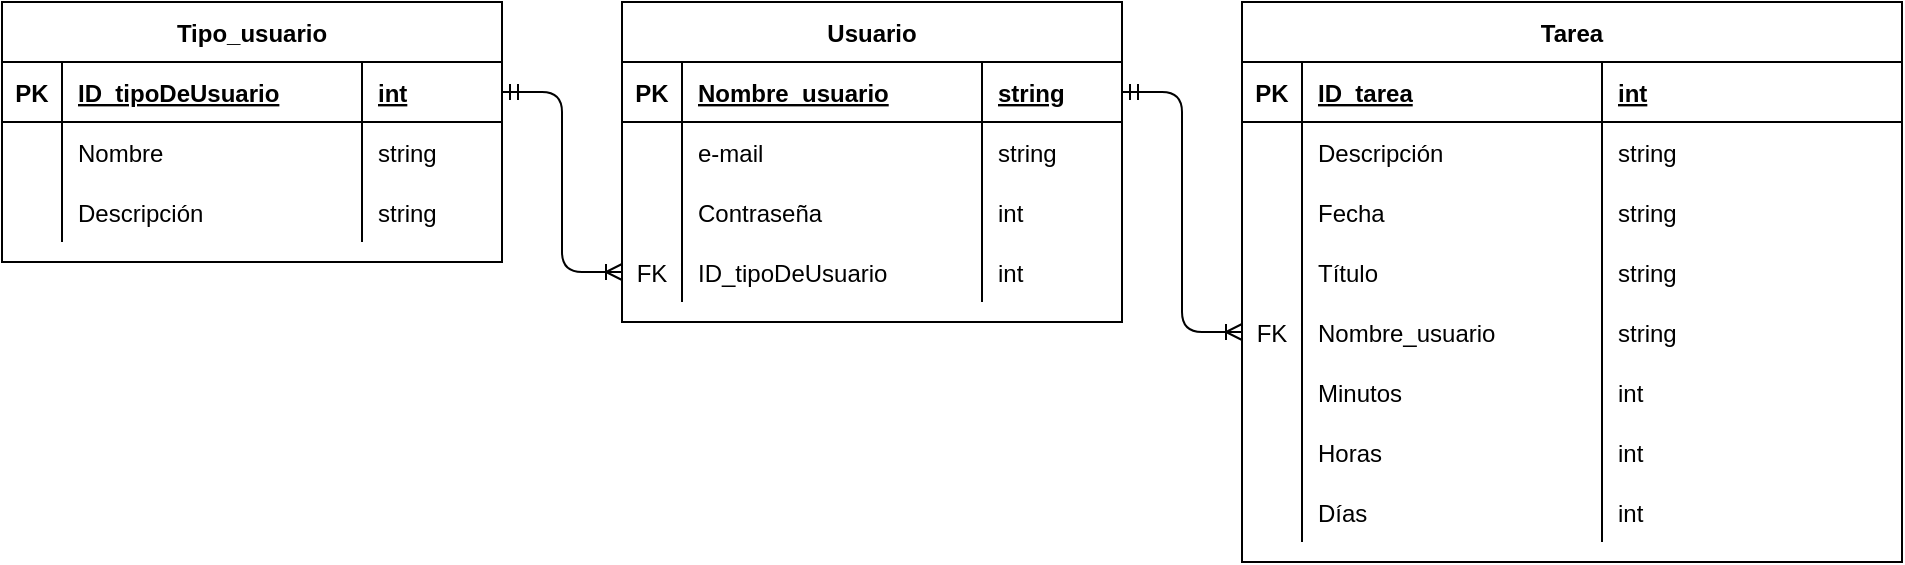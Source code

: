 <mxfile version="13.7.3" type="device"><diagram id="S9q5Q0iixbz8mdK0ByIH" name="Page-1"><mxGraphModel dx="1320" dy="450" grid="1" gridSize="10" guides="1" tooltips="1" connect="1" arrows="1" fold="1" page="1" pageScale="1" pageWidth="827" pageHeight="1169" math="0" shadow="0"><root><mxCell id="0"/><mxCell id="1" parent="0"/><mxCell id="EuQiAFG3G21iTgdFqCfL-64" value="" style="edgeStyle=entityRelationEdgeStyle;fontSize=12;html=1;endArrow=ERoneToMany;startArrow=ERmandOne;exitX=1;exitY=0.5;exitDx=0;exitDy=0;entryX=0;entryY=0.5;entryDx=0;entryDy=0;" parent="1" source="EuQiAFG3G21iTgdFqCfL-28" target="EuQiAFG3G21iTgdFqCfL-59" edge="1"><mxGeometry width="100" height="100" relative="1" as="geometry"><mxPoint x="360" y="280" as="sourcePoint"/><mxPoint x="460" y="180" as="targetPoint"/></mxGeometry></mxCell><mxCell id="EuQiAFG3G21iTgdFqCfL-27" value="Tipo_usuario" style="shape=table;startSize=30;container=1;collapsible=1;childLayout=tableLayout;fixedRows=1;rowLines=0;fontStyle=1;align=center;resizeLast=1;swimlaneFillColor=#ffffff;gradientDirection=north;" parent="1" vertex="1"><mxGeometry x="20" y="60" width="250" height="130" as="geometry"/></mxCell><mxCell id="EuQiAFG3G21iTgdFqCfL-28" value="" style="shape=partialRectangle;collapsible=0;dropTarget=0;pointerEvents=0;fillColor=none;top=0;left=0;bottom=1;right=0;points=[[0,0.5],[1,0.5]];portConstraint=eastwest;" parent="EuQiAFG3G21iTgdFqCfL-27" vertex="1"><mxGeometry y="30" width="250" height="30" as="geometry"/></mxCell><mxCell id="EuQiAFG3G21iTgdFqCfL-29" value="PK" style="shape=partialRectangle;connectable=0;fillColor=none;top=0;left=0;bottom=0;right=0;fontStyle=1;overflow=hidden;" parent="EuQiAFG3G21iTgdFqCfL-28" vertex="1"><mxGeometry width="30" height="30" as="geometry"/></mxCell><mxCell id="EuQiAFG3G21iTgdFqCfL-30" value="ID_tipoDeUsuario" style="shape=partialRectangle;connectable=0;fillColor=none;top=0;left=0;bottom=0;right=0;align=left;spacingLeft=6;fontStyle=5;overflow=hidden;" parent="EuQiAFG3G21iTgdFqCfL-28" vertex="1"><mxGeometry x="30" width="150" height="30" as="geometry"/></mxCell><mxCell id="vn8K9G7CCHGls0wbTl6L-1" value="int" style="shape=partialRectangle;connectable=0;fillColor=none;top=0;left=0;bottom=0;right=0;align=left;spacingLeft=6;fontStyle=5;overflow=hidden;" parent="EuQiAFG3G21iTgdFqCfL-28" vertex="1"><mxGeometry x="180" width="70" height="30" as="geometry"/></mxCell><mxCell id="EuQiAFG3G21iTgdFqCfL-31" value="" style="shape=partialRectangle;collapsible=0;dropTarget=0;pointerEvents=0;fillColor=none;top=0;left=0;bottom=0;right=0;points=[[0,0.5],[1,0.5]];portConstraint=eastwest;" parent="EuQiAFG3G21iTgdFqCfL-27" vertex="1"><mxGeometry y="60" width="250" height="30" as="geometry"/></mxCell><mxCell id="EuQiAFG3G21iTgdFqCfL-32" value="" style="shape=partialRectangle;connectable=0;fillColor=none;top=0;left=0;bottom=0;right=0;editable=1;overflow=hidden;" parent="EuQiAFG3G21iTgdFqCfL-31" vertex="1"><mxGeometry width="30" height="30" as="geometry"/></mxCell><mxCell id="EuQiAFG3G21iTgdFqCfL-33" value="Nombre" style="shape=partialRectangle;connectable=0;fillColor=none;top=0;left=0;bottom=0;right=0;align=left;spacingLeft=6;overflow=hidden;" parent="EuQiAFG3G21iTgdFqCfL-31" vertex="1"><mxGeometry x="30" width="150" height="30" as="geometry"/></mxCell><mxCell id="vn8K9G7CCHGls0wbTl6L-2" value="string" style="shape=partialRectangle;connectable=0;fillColor=none;top=0;left=0;bottom=0;right=0;align=left;spacingLeft=6;overflow=hidden;" parent="EuQiAFG3G21iTgdFqCfL-31" vertex="1"><mxGeometry x="180" width="70" height="30" as="geometry"/></mxCell><mxCell id="EuQiAFG3G21iTgdFqCfL-34" value="" style="shape=partialRectangle;collapsible=0;dropTarget=0;pointerEvents=0;fillColor=none;top=0;left=0;bottom=0;right=0;points=[[0,0.5],[1,0.5]];portConstraint=eastwest;" parent="EuQiAFG3G21iTgdFqCfL-27" vertex="1"><mxGeometry y="90" width="250" height="30" as="geometry"/></mxCell><mxCell id="EuQiAFG3G21iTgdFqCfL-35" value="" style="shape=partialRectangle;connectable=0;fillColor=none;top=0;left=0;bottom=0;right=0;editable=1;overflow=hidden;" parent="EuQiAFG3G21iTgdFqCfL-34" vertex="1"><mxGeometry width="30" height="30" as="geometry"/></mxCell><mxCell id="EuQiAFG3G21iTgdFqCfL-36" value="Descripción" style="shape=partialRectangle;connectable=0;fillColor=none;top=0;left=0;bottom=0;right=0;align=left;spacingLeft=6;overflow=hidden;" parent="EuQiAFG3G21iTgdFqCfL-34" vertex="1"><mxGeometry x="30" width="150" height="30" as="geometry"/></mxCell><mxCell id="vn8K9G7CCHGls0wbTl6L-3" value="string" style="shape=partialRectangle;connectable=0;fillColor=none;top=0;left=0;bottom=0;right=0;align=left;spacingLeft=6;overflow=hidden;" parent="EuQiAFG3G21iTgdFqCfL-34" vertex="1"><mxGeometry x="180" width="70" height="30" as="geometry"/></mxCell><mxCell id="EuQiAFG3G21iTgdFqCfL-77" value="" style="edgeStyle=entityRelationEdgeStyle;fontSize=12;html=1;endArrow=ERoneToMany;startArrow=ERmandOne;" parent="1" source="EuQiAFG3G21iTgdFqCfL-2" target="EuQiAFG3G21iTgdFqCfL-74" edge="1"><mxGeometry width="100" height="100" relative="1" as="geometry"><mxPoint x="420" y="250" as="sourcePoint"/><mxPoint x="520" y="150" as="targetPoint"/></mxGeometry></mxCell><mxCell id="EuQiAFG3G21iTgdFqCfL-1" value="Usuario" style="shape=table;startSize=30;container=1;collapsible=1;childLayout=tableLayout;fixedRows=1;rowLines=0;fontStyle=1;align=center;resizeLast=1;swimlaneFillColor=#ffffff;" parent="1" vertex="1"><mxGeometry x="330" y="60" width="250" height="160" as="geometry"><mxRectangle x="30" y="40" width="60" height="30" as="alternateBounds"/></mxGeometry></mxCell><mxCell id="EuQiAFG3G21iTgdFqCfL-2" value="" style="shape=partialRectangle;collapsible=0;dropTarget=0;pointerEvents=0;fillColor=none;top=0;left=0;bottom=1;right=0;points=[[0,0.5],[1,0.5]];portConstraint=eastwest;" parent="EuQiAFG3G21iTgdFqCfL-1" vertex="1"><mxGeometry y="30" width="250" height="30" as="geometry"/></mxCell><mxCell id="EuQiAFG3G21iTgdFqCfL-3" value="PK" style="shape=partialRectangle;connectable=0;fillColor=none;top=0;left=0;bottom=0;right=0;fontStyle=1;overflow=hidden;" parent="EuQiAFG3G21iTgdFqCfL-2" vertex="1"><mxGeometry width="30" height="30" as="geometry"/></mxCell><mxCell id="EuQiAFG3G21iTgdFqCfL-4" value="Nombre_usuario" style="shape=partialRectangle;connectable=0;fillColor=none;top=0;left=0;bottom=0;right=0;align=left;spacingLeft=6;fontStyle=5;overflow=hidden;" parent="EuQiAFG3G21iTgdFqCfL-2" vertex="1"><mxGeometry x="30" width="150" height="30" as="geometry"/></mxCell><mxCell id="vn8K9G7CCHGls0wbTl6L-4" value="string" style="shape=partialRectangle;connectable=0;fillColor=none;top=0;left=0;bottom=0;right=0;align=left;spacingLeft=6;fontStyle=5;overflow=hidden;" parent="EuQiAFG3G21iTgdFqCfL-2" vertex="1"><mxGeometry x="180" width="70" height="30" as="geometry"/></mxCell><mxCell id="EuQiAFG3G21iTgdFqCfL-5" value="" style="shape=partialRectangle;collapsible=0;dropTarget=0;pointerEvents=0;fillColor=none;top=0;left=0;bottom=0;right=0;points=[[0,0.5],[1,0.5]];portConstraint=eastwest;" parent="EuQiAFG3G21iTgdFqCfL-1" vertex="1"><mxGeometry y="60" width="250" height="30" as="geometry"/></mxCell><mxCell id="EuQiAFG3G21iTgdFqCfL-6" value="" style="shape=partialRectangle;connectable=0;fillColor=none;top=0;left=0;bottom=0;right=0;editable=1;overflow=hidden;" parent="EuQiAFG3G21iTgdFqCfL-5" vertex="1"><mxGeometry width="30" height="30" as="geometry"/></mxCell><mxCell id="EuQiAFG3G21iTgdFqCfL-7" value="e-mail" style="shape=partialRectangle;connectable=0;fillColor=none;top=0;left=0;bottom=0;right=0;align=left;spacingLeft=6;overflow=hidden;" parent="EuQiAFG3G21iTgdFqCfL-5" vertex="1"><mxGeometry x="30" width="150" height="30" as="geometry"/></mxCell><mxCell id="vn8K9G7CCHGls0wbTl6L-5" value="string" style="shape=partialRectangle;connectable=0;fillColor=none;top=0;left=0;bottom=0;right=0;align=left;spacingLeft=6;overflow=hidden;" parent="EuQiAFG3G21iTgdFqCfL-5" vertex="1"><mxGeometry x="180" width="70" height="30" as="geometry"/></mxCell><mxCell id="EuQiAFG3G21iTgdFqCfL-8" value="" style="shape=partialRectangle;collapsible=0;dropTarget=0;pointerEvents=0;fillColor=none;top=0;left=0;bottom=0;right=0;points=[[0,0.5],[1,0.5]];portConstraint=eastwest;" parent="EuQiAFG3G21iTgdFqCfL-1" vertex="1"><mxGeometry y="90" width="250" height="30" as="geometry"/></mxCell><mxCell id="EuQiAFG3G21iTgdFqCfL-9" value="" style="shape=partialRectangle;connectable=0;fillColor=none;top=0;left=0;bottom=0;right=0;editable=1;overflow=hidden;" parent="EuQiAFG3G21iTgdFqCfL-8" vertex="1"><mxGeometry width="30" height="30" as="geometry"/></mxCell><mxCell id="EuQiAFG3G21iTgdFqCfL-10" value="Contraseña" style="shape=partialRectangle;connectable=0;fillColor=none;top=0;left=0;bottom=0;right=0;align=left;spacingLeft=6;overflow=hidden;" parent="EuQiAFG3G21iTgdFqCfL-8" vertex="1"><mxGeometry x="30" width="150" height="30" as="geometry"/></mxCell><mxCell id="vn8K9G7CCHGls0wbTl6L-6" value="int" style="shape=partialRectangle;connectable=0;fillColor=none;top=0;left=0;bottom=0;right=0;align=left;spacingLeft=6;overflow=hidden;" parent="EuQiAFG3G21iTgdFqCfL-8" vertex="1"><mxGeometry x="180" width="70" height="30" as="geometry"/></mxCell><mxCell id="EuQiAFG3G21iTgdFqCfL-59" style="shape=partialRectangle;collapsible=0;dropTarget=0;pointerEvents=0;fillColor=none;top=0;left=0;bottom=0;right=0;points=[[0,0.5],[1,0.5]];portConstraint=eastwest;" parent="EuQiAFG3G21iTgdFqCfL-1" vertex="1"><mxGeometry y="120" width="250" height="30" as="geometry"/></mxCell><mxCell id="EuQiAFG3G21iTgdFqCfL-60" value="FK" style="shape=partialRectangle;connectable=0;fillColor=none;top=0;left=0;bottom=0;right=0;editable=1;overflow=hidden;" parent="EuQiAFG3G21iTgdFqCfL-59" vertex="1"><mxGeometry width="30" height="30" as="geometry"/></mxCell><mxCell id="EuQiAFG3G21iTgdFqCfL-61" value="ID_tipoDeUsuario" style="shape=partialRectangle;connectable=0;fillColor=none;top=0;left=0;bottom=0;right=0;align=left;spacingLeft=6;overflow=hidden;" parent="EuQiAFG3G21iTgdFqCfL-59" vertex="1"><mxGeometry x="30" width="150" height="30" as="geometry"/></mxCell><mxCell id="vn8K9G7CCHGls0wbTl6L-7" value="int" style="shape=partialRectangle;connectable=0;fillColor=none;top=0;left=0;bottom=0;right=0;align=left;spacingLeft=6;overflow=hidden;" parent="EuQiAFG3G21iTgdFqCfL-59" vertex="1"><mxGeometry x="180" width="70" height="30" as="geometry"/></mxCell><mxCell id="EuQiAFG3G21iTgdFqCfL-14" value="Tarea" style="shape=table;startSize=30;container=1;collapsible=1;childLayout=tableLayout;fixedRows=1;rowLines=0;fontStyle=1;align=center;resizeLast=1;swimlaneFillColor=#ffffff;" parent="1" vertex="1"><mxGeometry x="640" y="60" width="330" height="280" as="geometry"/></mxCell><mxCell id="EuQiAFG3G21iTgdFqCfL-15" value="" style="shape=partialRectangle;collapsible=0;dropTarget=0;pointerEvents=0;fillColor=none;top=0;left=0;bottom=1;right=0;points=[[0,0.5],[1,0.5]];portConstraint=eastwest;" parent="EuQiAFG3G21iTgdFqCfL-14" vertex="1"><mxGeometry y="30" width="330" height="30" as="geometry"/></mxCell><mxCell id="EuQiAFG3G21iTgdFqCfL-16" value="PK" style="shape=partialRectangle;connectable=0;fillColor=none;top=0;left=0;bottom=0;right=0;fontStyle=1;overflow=hidden;" parent="EuQiAFG3G21iTgdFqCfL-15" vertex="1"><mxGeometry width="30" height="30" as="geometry"/></mxCell><mxCell id="EuQiAFG3G21iTgdFqCfL-17" value="ID_tarea" style="shape=partialRectangle;connectable=0;fillColor=none;top=0;left=0;bottom=0;right=0;align=left;spacingLeft=6;fontStyle=5;overflow=hidden;" parent="EuQiAFG3G21iTgdFqCfL-15" vertex="1"><mxGeometry x="30" width="150" height="30" as="geometry"/></mxCell><mxCell id="vn8K9G7CCHGls0wbTl6L-8" value="int" style="shape=partialRectangle;connectable=0;fillColor=none;top=0;left=0;bottom=0;right=0;align=left;spacingLeft=6;fontStyle=5;overflow=hidden;" parent="EuQiAFG3G21iTgdFqCfL-15" vertex="1"><mxGeometry x="180" width="150" height="30" as="geometry"/></mxCell><mxCell id="EuQiAFG3G21iTgdFqCfL-18" value="" style="shape=partialRectangle;collapsible=0;dropTarget=0;pointerEvents=0;fillColor=none;top=0;left=0;bottom=0;right=0;points=[[0,0.5],[1,0.5]];portConstraint=eastwest;" parent="EuQiAFG3G21iTgdFqCfL-14" vertex="1"><mxGeometry y="60" width="330" height="30" as="geometry"/></mxCell><mxCell id="EuQiAFG3G21iTgdFqCfL-19" value="" style="shape=partialRectangle;connectable=0;fillColor=none;top=0;left=0;bottom=0;right=0;editable=1;overflow=hidden;" parent="EuQiAFG3G21iTgdFqCfL-18" vertex="1"><mxGeometry width="30" height="30" as="geometry"/></mxCell><mxCell id="EuQiAFG3G21iTgdFqCfL-20" value="Descripción" style="shape=partialRectangle;connectable=0;fillColor=none;top=0;left=0;bottom=0;right=0;align=left;spacingLeft=6;overflow=hidden;" parent="EuQiAFG3G21iTgdFqCfL-18" vertex="1"><mxGeometry x="30" width="150" height="30" as="geometry"/></mxCell><mxCell id="vn8K9G7CCHGls0wbTl6L-9" value="string" style="shape=partialRectangle;connectable=0;fillColor=none;top=0;left=0;bottom=0;right=0;align=left;spacingLeft=6;overflow=hidden;" parent="EuQiAFG3G21iTgdFqCfL-18" vertex="1"><mxGeometry x="180" width="150" height="30" as="geometry"/></mxCell><mxCell id="EuQiAFG3G21iTgdFqCfL-21" value="" style="shape=partialRectangle;collapsible=0;dropTarget=0;pointerEvents=0;fillColor=none;top=0;left=0;bottom=0;right=0;points=[[0,0.5],[1,0.5]];portConstraint=eastwest;" parent="EuQiAFG3G21iTgdFqCfL-14" vertex="1"><mxGeometry y="90" width="330" height="30" as="geometry"/></mxCell><mxCell id="EuQiAFG3G21iTgdFqCfL-22" value="" style="shape=partialRectangle;connectable=0;fillColor=none;top=0;left=0;bottom=0;right=0;editable=1;overflow=hidden;" parent="EuQiAFG3G21iTgdFqCfL-21" vertex="1"><mxGeometry width="30" height="30" as="geometry"/></mxCell><mxCell id="EuQiAFG3G21iTgdFqCfL-23" value="Fecha" style="shape=partialRectangle;connectable=0;fillColor=none;top=0;left=0;bottom=0;right=0;align=left;spacingLeft=6;overflow=hidden;" parent="EuQiAFG3G21iTgdFqCfL-21" vertex="1"><mxGeometry x="30" width="150" height="30" as="geometry"/></mxCell><mxCell id="vn8K9G7CCHGls0wbTl6L-10" value="string" style="shape=partialRectangle;connectable=0;fillColor=none;top=0;left=0;bottom=0;right=0;align=left;spacingLeft=6;overflow=hidden;" parent="EuQiAFG3G21iTgdFqCfL-21" vertex="1"><mxGeometry x="180" width="150" height="30" as="geometry"/></mxCell><mxCell id="EuQiAFG3G21iTgdFqCfL-24" value="" style="shape=partialRectangle;collapsible=0;dropTarget=0;pointerEvents=0;fillColor=none;top=0;left=0;bottom=0;right=0;points=[[0,0.5],[1,0.5]];portConstraint=eastwest;" parent="EuQiAFG3G21iTgdFqCfL-14" vertex="1"><mxGeometry y="120" width="330" height="30" as="geometry"/></mxCell><mxCell id="EuQiAFG3G21iTgdFqCfL-25" value="" style="shape=partialRectangle;connectable=0;fillColor=none;top=0;left=0;bottom=0;right=0;editable=1;overflow=hidden;" parent="EuQiAFG3G21iTgdFqCfL-24" vertex="1"><mxGeometry width="30" height="30" as="geometry"/></mxCell><mxCell id="EuQiAFG3G21iTgdFqCfL-26" value="Título" style="shape=partialRectangle;connectable=0;fillColor=none;top=0;left=0;bottom=0;right=0;align=left;spacingLeft=6;overflow=hidden;" parent="EuQiAFG3G21iTgdFqCfL-24" vertex="1"><mxGeometry x="30" width="150" height="30" as="geometry"/></mxCell><mxCell id="vn8K9G7CCHGls0wbTl6L-11" value="string" style="shape=partialRectangle;connectable=0;fillColor=none;top=0;left=0;bottom=0;right=0;align=left;spacingLeft=6;overflow=hidden;" parent="EuQiAFG3G21iTgdFqCfL-24" vertex="1"><mxGeometry x="180" width="150" height="30" as="geometry"/></mxCell><mxCell id="EuQiAFG3G21iTgdFqCfL-74" style="shape=partialRectangle;collapsible=0;dropTarget=0;pointerEvents=0;fillColor=none;top=0;left=0;bottom=0;right=0;points=[[0,0.5],[1,0.5]];portConstraint=eastwest;" parent="EuQiAFG3G21iTgdFqCfL-14" vertex="1"><mxGeometry y="150" width="330" height="30" as="geometry"/></mxCell><mxCell id="EuQiAFG3G21iTgdFqCfL-75" value="FK" style="shape=partialRectangle;connectable=0;fillColor=none;top=0;left=0;bottom=0;right=0;editable=1;overflow=hidden;" parent="EuQiAFG3G21iTgdFqCfL-74" vertex="1"><mxGeometry width="30" height="30" as="geometry"/></mxCell><mxCell id="EuQiAFG3G21iTgdFqCfL-76" value="Nombre_usuario" style="shape=partialRectangle;connectable=0;fillColor=none;top=0;left=0;bottom=0;right=0;align=left;spacingLeft=6;overflow=hidden;" parent="EuQiAFG3G21iTgdFqCfL-74" vertex="1"><mxGeometry x="30" width="150" height="30" as="geometry"/></mxCell><mxCell id="vn8K9G7CCHGls0wbTl6L-12" value="string" style="shape=partialRectangle;connectable=0;fillColor=none;top=0;left=0;bottom=0;right=0;align=left;spacingLeft=6;overflow=hidden;" parent="EuQiAFG3G21iTgdFqCfL-74" vertex="1"><mxGeometry x="180" width="150" height="30" as="geometry"/></mxCell><mxCell id="EuQiAFG3G21iTgdFqCfL-78" style="shape=partialRectangle;collapsible=0;dropTarget=0;pointerEvents=0;fillColor=none;top=0;left=0;bottom=0;right=0;points=[[0,0.5],[1,0.5]];portConstraint=eastwest;" parent="EuQiAFG3G21iTgdFqCfL-14" vertex="1"><mxGeometry y="180" width="330" height="30" as="geometry"/></mxCell><mxCell id="EuQiAFG3G21iTgdFqCfL-79" style="shape=partialRectangle;connectable=0;fillColor=none;top=0;left=0;bottom=0;right=0;editable=1;overflow=hidden;" parent="EuQiAFG3G21iTgdFqCfL-78" vertex="1"><mxGeometry width="30" height="30" as="geometry"/></mxCell><mxCell id="EuQiAFG3G21iTgdFqCfL-80" value="Minutos" style="shape=partialRectangle;connectable=0;fillColor=none;top=0;left=0;bottom=0;right=0;align=left;spacingLeft=6;overflow=hidden;" parent="EuQiAFG3G21iTgdFqCfL-78" vertex="1"><mxGeometry x="30" width="150" height="30" as="geometry"/></mxCell><mxCell id="vn8K9G7CCHGls0wbTl6L-13" value="int" style="shape=partialRectangle;connectable=0;fillColor=none;top=0;left=0;bottom=0;right=0;align=left;spacingLeft=6;overflow=hidden;" parent="EuQiAFG3G21iTgdFqCfL-78" vertex="1"><mxGeometry x="180" width="150" height="30" as="geometry"/></mxCell><mxCell id="EuQiAFG3G21iTgdFqCfL-81" style="shape=partialRectangle;collapsible=0;dropTarget=0;pointerEvents=0;fillColor=none;top=0;left=0;bottom=0;right=0;points=[[0,0.5],[1,0.5]];portConstraint=eastwest;" parent="EuQiAFG3G21iTgdFqCfL-14" vertex="1"><mxGeometry y="210" width="330" height="30" as="geometry"/></mxCell><mxCell id="EuQiAFG3G21iTgdFqCfL-82" value="" style="shape=partialRectangle;connectable=0;fillColor=none;top=0;left=0;bottom=0;right=0;editable=1;overflow=hidden;" parent="EuQiAFG3G21iTgdFqCfL-81" vertex="1"><mxGeometry width="30" height="30" as="geometry"/></mxCell><mxCell id="EuQiAFG3G21iTgdFqCfL-83" value="Horas" style="shape=partialRectangle;connectable=0;fillColor=none;top=0;left=0;bottom=0;right=0;align=left;spacingLeft=6;overflow=hidden;" parent="EuQiAFG3G21iTgdFqCfL-81" vertex="1"><mxGeometry x="30" width="150" height="30" as="geometry"/></mxCell><mxCell id="vn8K9G7CCHGls0wbTl6L-14" value="int" style="shape=partialRectangle;connectable=0;fillColor=none;top=0;left=0;bottom=0;right=0;align=left;spacingLeft=6;overflow=hidden;" parent="EuQiAFG3G21iTgdFqCfL-81" vertex="1"><mxGeometry x="180" width="150" height="30" as="geometry"/></mxCell><mxCell id="EuQiAFG3G21iTgdFqCfL-84" style="shape=partialRectangle;collapsible=0;dropTarget=0;pointerEvents=0;fillColor=none;top=0;left=0;bottom=0;right=0;points=[[0,0.5],[1,0.5]];portConstraint=eastwest;" parent="EuQiAFG3G21iTgdFqCfL-14" vertex="1"><mxGeometry y="240" width="330" height="30" as="geometry"/></mxCell><mxCell id="EuQiAFG3G21iTgdFqCfL-85" style="shape=partialRectangle;connectable=0;fillColor=none;top=0;left=0;bottom=0;right=0;editable=1;overflow=hidden;" parent="EuQiAFG3G21iTgdFqCfL-84" vertex="1"><mxGeometry width="30" height="30" as="geometry"/></mxCell><mxCell id="EuQiAFG3G21iTgdFqCfL-86" value="Días" style="shape=partialRectangle;connectable=0;fillColor=none;top=0;left=0;bottom=0;right=0;align=left;spacingLeft=6;overflow=hidden;" parent="EuQiAFG3G21iTgdFqCfL-84" vertex="1"><mxGeometry x="30" width="150" height="30" as="geometry"/></mxCell><mxCell id="vn8K9G7CCHGls0wbTl6L-15" value="int" style="shape=partialRectangle;connectable=0;fillColor=none;top=0;left=0;bottom=0;right=0;align=left;spacingLeft=6;overflow=hidden;" parent="EuQiAFG3G21iTgdFqCfL-84" vertex="1"><mxGeometry x="180" width="150" height="30" as="geometry"/></mxCell></root></mxGraphModel></diagram></mxfile>